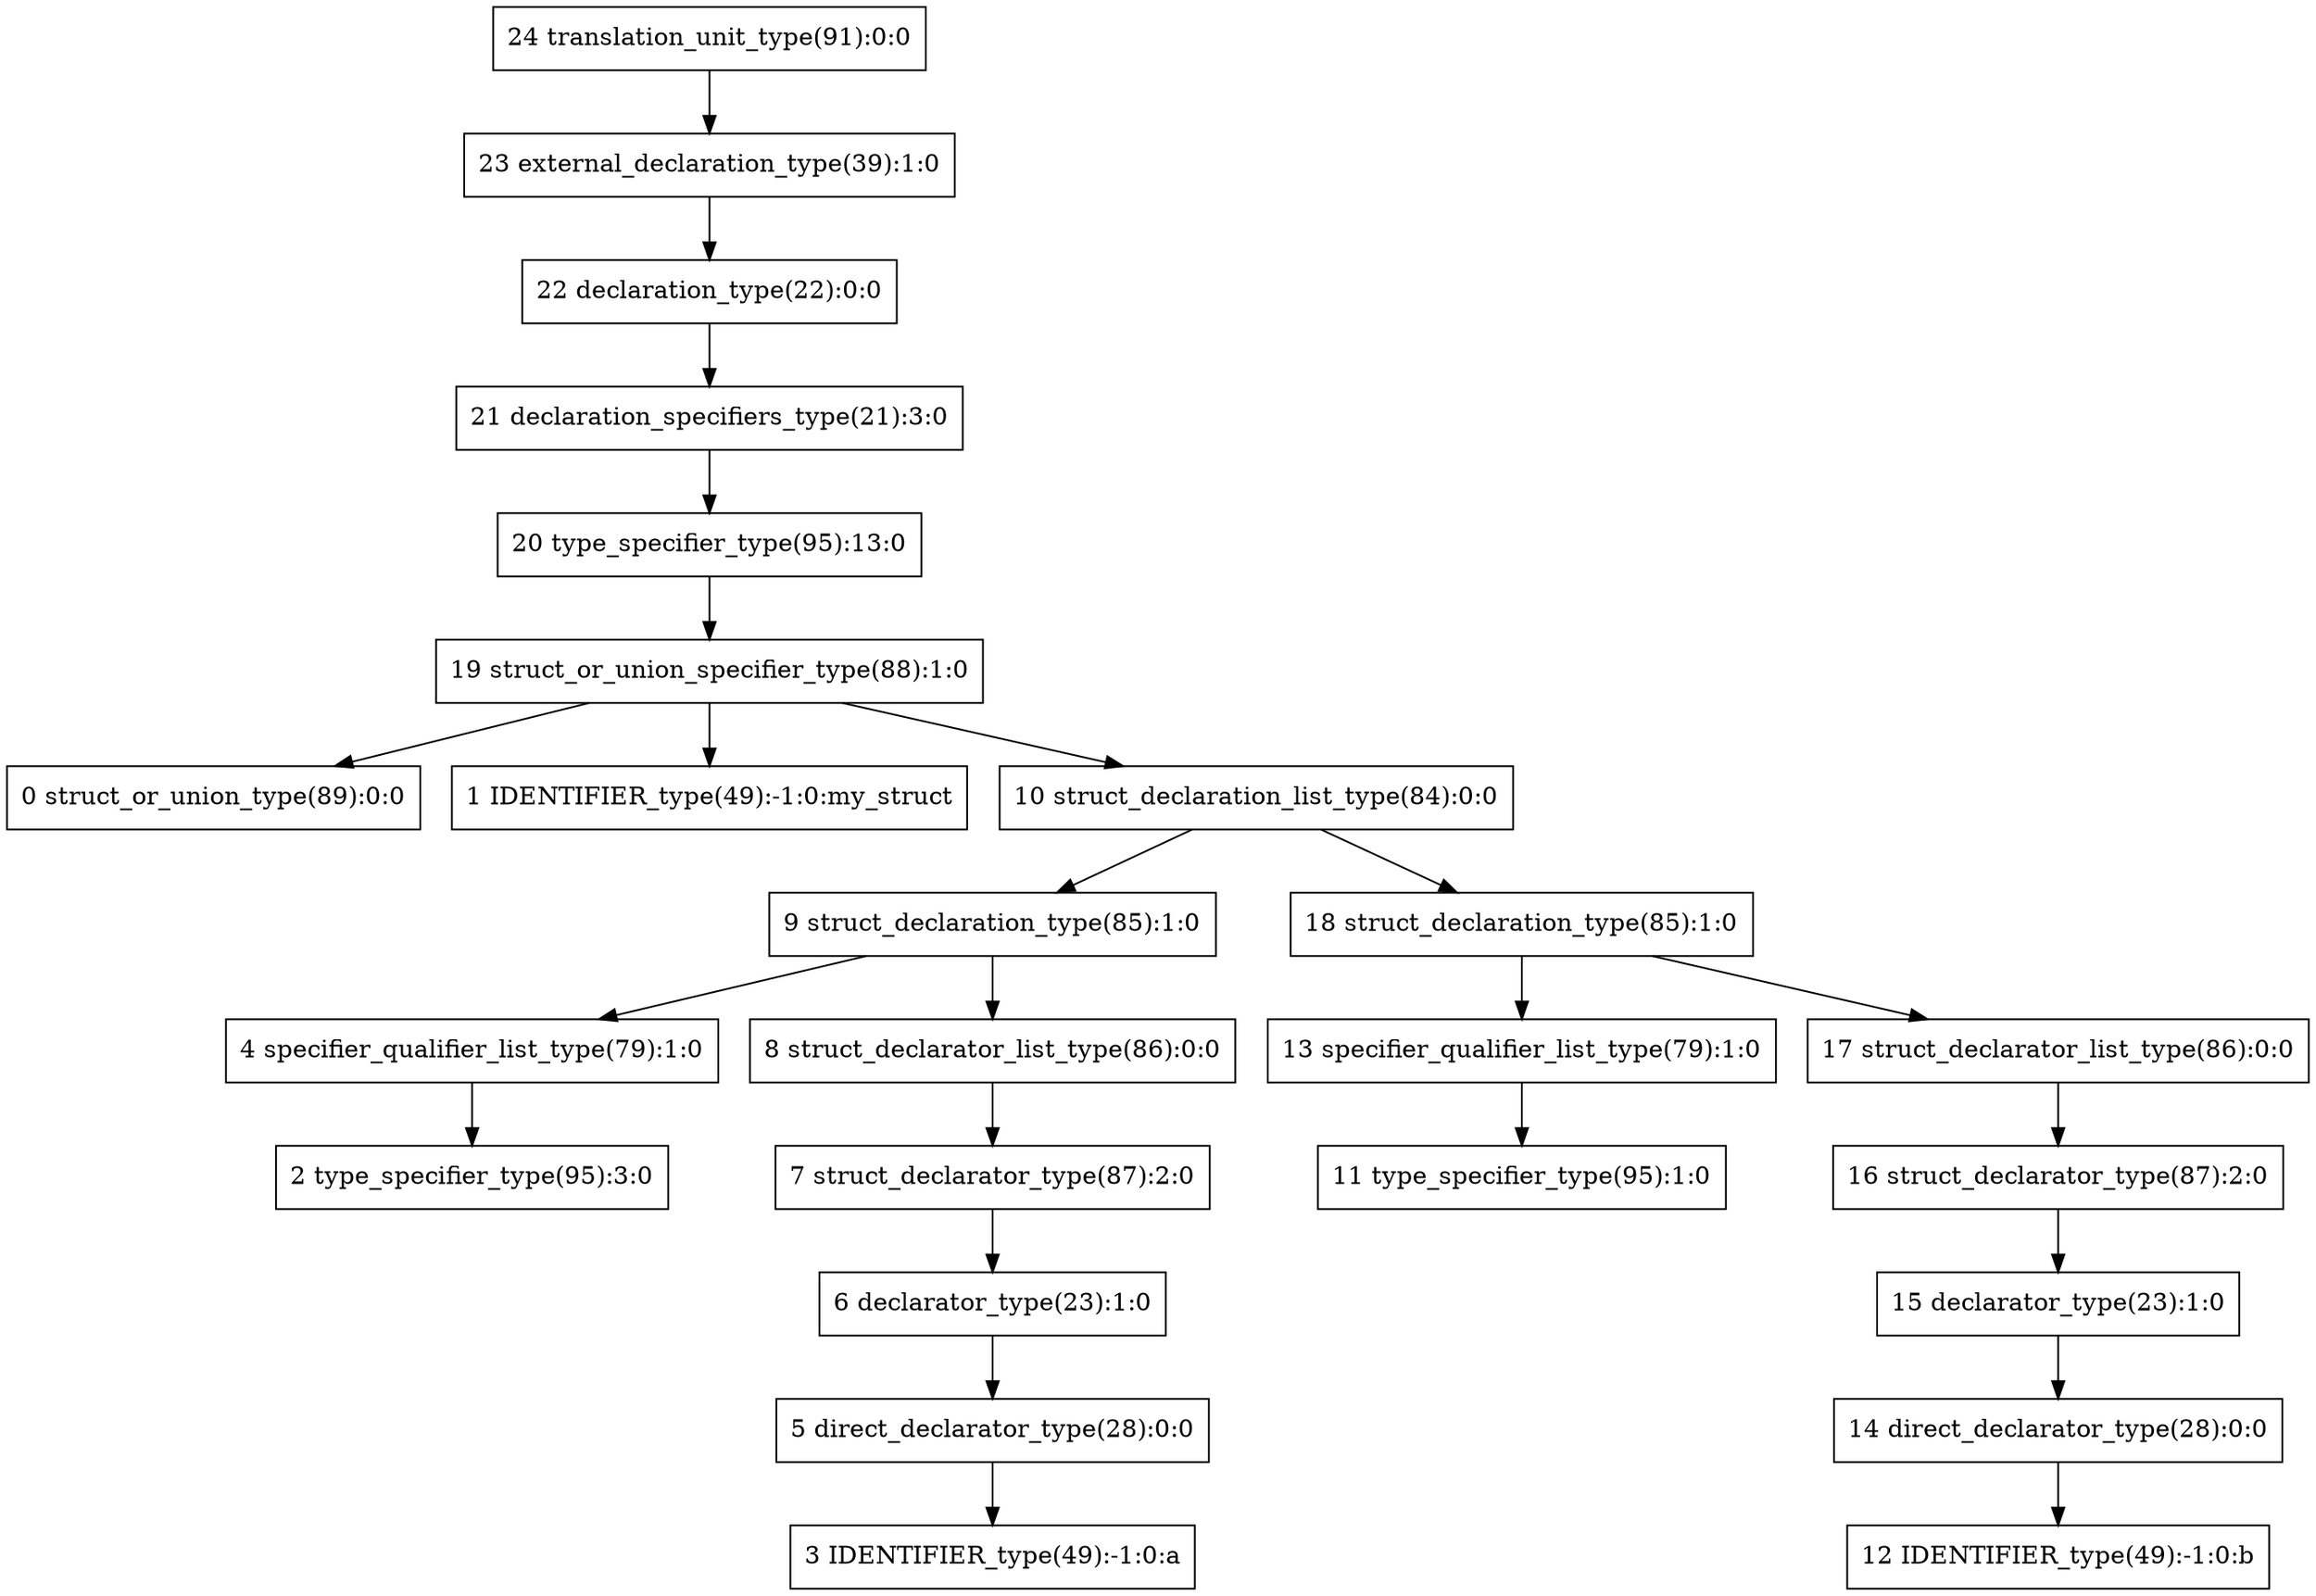 digraph G{
24[shape=box, label="24 translation_unit_type(91):0:0"];
23[shape=box, label="23 external_declaration_type(39):1:0"];
24->23;
23[shape=box, label="23 external_declaration_type(39):1:0"];
22[shape=box, label="22 declaration_type(22):0:0"];
23->22;
22[shape=box, label="22 declaration_type(22):0:0"];
21[shape=box, label="21 declaration_specifiers_type(21):3:0"];
22->21;
21[shape=box, label="21 declaration_specifiers_type(21):3:0"];
20[shape=box, label="20 type_specifier_type(95):13:0"];
21->20;
20[shape=box, label="20 type_specifier_type(95):13:0"];
19[shape=box, label="19 struct_or_union_specifier_type(88):1:0"];
20->19;
19[shape=box, label="19 struct_or_union_specifier_type(88):1:0"];
0[shape=box, label="0 struct_or_union_type(89):0:0"];
19->0;
0[shape=box, label="0 struct_or_union_type(89):0:0"];
1[shape=box, label="1 IDENTIFIER_type(49):-1:0:my_struct"];
19->1;
1[shape=box, label="1 IDENTIFIER_type(49):-1:0:my_struct"];
10[shape=box, label="10 struct_declaration_list_type(84):0:0"];
19->10;
10[shape=box, label="10 struct_declaration_list_type(84):0:0"];
9[shape=box, label="9 struct_declaration_type(85):1:0"];
10->9;
9[shape=box, label="9 struct_declaration_type(85):1:0"];
4[shape=box, label="4 specifier_qualifier_list_type(79):1:0"];
9->4;
4[shape=box, label="4 specifier_qualifier_list_type(79):1:0"];
2[shape=box, label="2 type_specifier_type(95):3:0"];
4->2;
2[shape=box, label="2 type_specifier_type(95):3:0"];
8[shape=box, label="8 struct_declarator_list_type(86):0:0"];
9->8;
8[shape=box, label="8 struct_declarator_list_type(86):0:0"];
7[shape=box, label="7 struct_declarator_type(87):2:0"];
8->7;
7[shape=box, label="7 struct_declarator_type(87):2:0"];
6[shape=box, label="6 declarator_type(23):1:0"];
7->6;
6[shape=box, label="6 declarator_type(23):1:0"];
5[shape=box, label="5 direct_declarator_type(28):0:0"];
6->5;
5[shape=box, label="5 direct_declarator_type(28):0:0"];
3[shape=box, label="3 IDENTIFIER_type(49):-1:0:a"];
5->3;
3[shape=box, label="3 IDENTIFIER_type(49):-1:0:a"];
18[shape=box, label="18 struct_declaration_type(85):1:0"];
10->18;
18[shape=box, label="18 struct_declaration_type(85):1:0"];
13[shape=box, label="13 specifier_qualifier_list_type(79):1:0"];
18->13;
13[shape=box, label="13 specifier_qualifier_list_type(79):1:0"];
11[shape=box, label="11 type_specifier_type(95):1:0"];
13->11;
11[shape=box, label="11 type_specifier_type(95):1:0"];
17[shape=box, label="17 struct_declarator_list_type(86):0:0"];
18->17;
17[shape=box, label="17 struct_declarator_list_type(86):0:0"];
16[shape=box, label="16 struct_declarator_type(87):2:0"];
17->16;
16[shape=box, label="16 struct_declarator_type(87):2:0"];
15[shape=box, label="15 declarator_type(23):1:0"];
16->15;
15[shape=box, label="15 declarator_type(23):1:0"];
14[shape=box, label="14 direct_declarator_type(28):0:0"];
15->14;
14[shape=box, label="14 direct_declarator_type(28):0:0"];
12[shape=box, label="12 IDENTIFIER_type(49):-1:0:b"];
14->12;
12[shape=box, label="12 IDENTIFIER_type(49):-1:0:b"];
}
